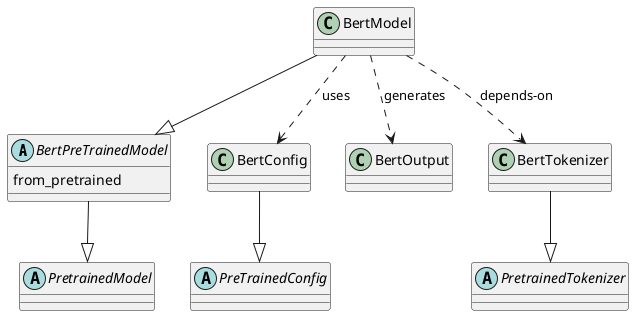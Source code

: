@startuml

abstract        BertPreTrainedModel{
    from_pretrained
}
abstract        PreTrainedConfig
abstract        PretrainedTokenizer
abstract        PretrainedModel 
class           BertModel
BertModel --|> BertPreTrainedModel

BertPreTrainedModel --|> PretrainedModel

class          BertConfig
BertConfig --|> PreTrainedConfig

class          BertOutput


BertModel ..> BertConfig : uses

BertModel ..> BertOutput : generates 


BertTokenizer --|> PretrainedTokenizer
BertModel ..> BertTokenizer : depends-on

@enduml